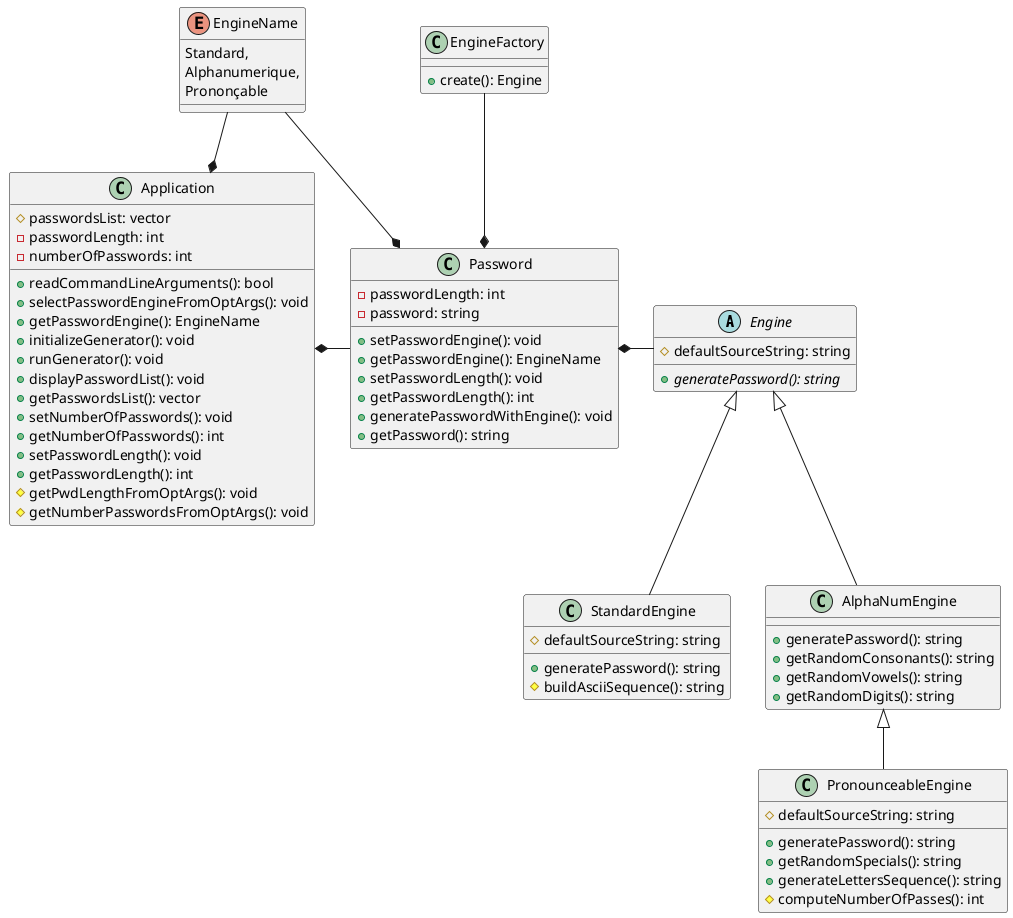 @startuml Password Generator


abstract class Engine {
    +{abstract} generatePassword(): string
    #defaultSourceString: string
}

class EngineFactory {
    +create(): Engine
}

Password *- Engine 
Engine <|-- StandardEngine
Engine <|-- AlphaNumEngine
AlphaNumEngine <|-- PronounceableEngine
EngineFactory --* Password
Application *- Password
EngineName --* Password
EngineName --* Application

class StandardEngine {
    +generatePassword(): string
    #buildAsciiSequence(): string
    #defaultSourceString: string
}

class AlphaNumEngine {
    +generatePassword(): string
    +getRandomConsonants(): string
    +getRandomVowels(): string
    +getRandomDigits(): string
}

class PronounceableEngine {
    +generatePassword(): string
    +getRandomSpecials(): string
    +generateLettersSequence(): string
    #computeNumberOfPasses(): int
    #defaultSourceString: string
}

class Password {
    -passwordLength: int
    -password: string
    +setPasswordEngine(): void
    +getPasswordEngine(): EngineName
    +setPasswordLength(): void
    +getPasswordLength(): int
    +generatePasswordWithEngine(): void
    +getPassword(): string
}

enum EngineName {
        Standard,
        Alphanumerique,
        Prononçable
}

class Application {
    +readCommandLineArguments(): bool
    +selectPasswordEngineFromOptArgs(): void 
    +getPasswordEngine(): EngineName
    +initializeGenerator(): void 
    +runGenerator(): void
    +displayPasswordList(): void 
    +getPasswordsList(): vector
    +setNumberOfPasswords(): void 
    +getNumberOfPasswords(): int
    +setPasswordLength(): void
    +getPasswordLength(): int
    #getPwdLengthFromOptArgs(): void
    #getNumberPasswordsFromOptArgs(): void
    #passwordsList: vector
    -passwordLength: int
    -numberOfPasswords: int
}
@enduml